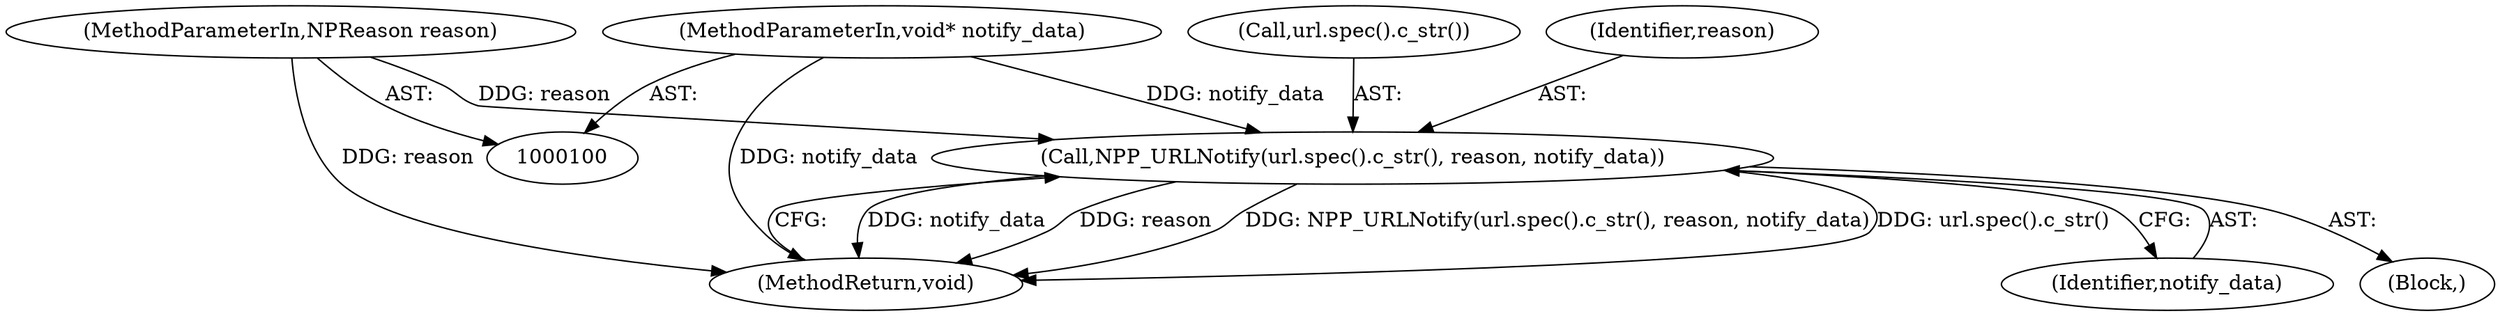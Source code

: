 digraph "1_Chrome_ea3d1d84be3d6f97bf50e76511c9e26af6895533_26@pointer" {
"1000105" [label="(Call,NPP_URLNotify(url.spec().c_str(), reason, notify_data))"];
"1000102" [label="(MethodParameterIn,NPReason reason)"];
"1000103" [label="(MethodParameterIn,void* notify_data)"];
"1000103" [label="(MethodParameterIn,void* notify_data)"];
"1000102" [label="(MethodParameterIn,NPReason reason)"];
"1000105" [label="(Call,NPP_URLNotify(url.spec().c_str(), reason, notify_data))"];
"1000109" [label="(MethodReturn,void)"];
"1000108" [label="(Identifier,notify_data)"];
"1000106" [label="(Call,url.spec().c_str())"];
"1000104" [label="(Block,)"];
"1000107" [label="(Identifier,reason)"];
"1000105" -> "1000104"  [label="AST: "];
"1000105" -> "1000108"  [label="CFG: "];
"1000106" -> "1000105"  [label="AST: "];
"1000107" -> "1000105"  [label="AST: "];
"1000108" -> "1000105"  [label="AST: "];
"1000109" -> "1000105"  [label="CFG: "];
"1000105" -> "1000109"  [label="DDG: notify_data"];
"1000105" -> "1000109"  [label="DDG: reason"];
"1000105" -> "1000109"  [label="DDG: NPP_URLNotify(url.spec().c_str(), reason, notify_data)"];
"1000105" -> "1000109"  [label="DDG: url.spec().c_str()"];
"1000102" -> "1000105"  [label="DDG: reason"];
"1000103" -> "1000105"  [label="DDG: notify_data"];
"1000102" -> "1000100"  [label="AST: "];
"1000102" -> "1000109"  [label="DDG: reason"];
"1000103" -> "1000100"  [label="AST: "];
"1000103" -> "1000109"  [label="DDG: notify_data"];
}
